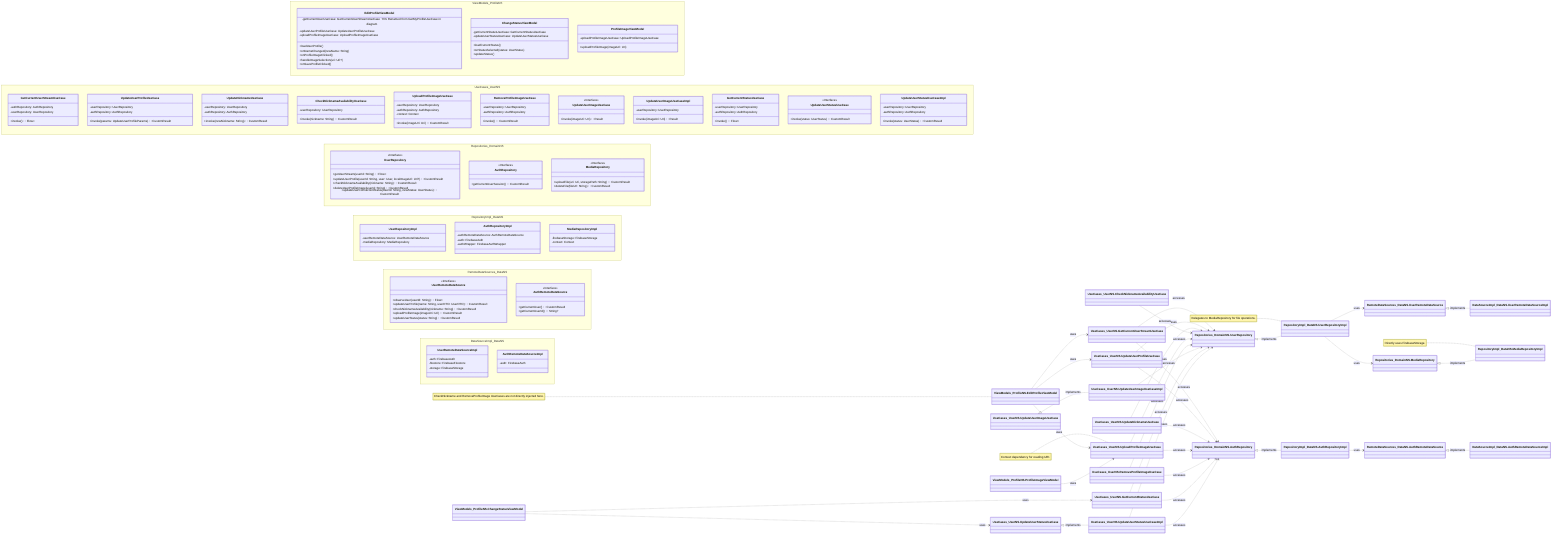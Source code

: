 classDiagram
    title Profile Feature Architecture

    %% Feature Layer (ViewModels)
    subgraph Feature Layer - ViewModels
        direction LR
        namespace ViewModels_ProfileNS {
            class EditProfileViewModel {
                -getCurrentUserUseCase: GetCurrentUserStreamUseCase  %% Renamed from GetMyProfileUseCase in diagram
                -updateUserProfileUseCase: UpdateUserProfileUseCase
                -uploadProfileImageUseCase: UploadProfileImageUseCase
                +loadUserProfile()
                +onNameChanged(newName: String)
                +onProfileImageClicked()
                +handleImageSelection(uri: Uri?)
                +onSaveProfileClicked()
            }
            class ChangeStatusViewModel {
                -getCurrentStatusUseCase: GetCurrentStatusUseCase
                -updateUserStatusUseCase: UpdateUserStatusUseCase
                +loadCurrentStatus()
                +onStatusSelected(status: UserStatus)
                +updateStatus()
            }
            class ProfileImageViewModel {
                -uploadProfileImageUseCase: UploadProfileImageUseCase
                +uploadProfileImage(imageUri: Uri)
            }
        }
    end

    %% Domain Layer (UseCases & Repository Interfaces)
    subgraph Domain Layer
        direction LR
        namespace UseCases_UserNS {
            class GetCurrentUserStreamUseCase {
                -authRepository: AuthRepository
                -userRepository: UserRepository
                +invoke(): Flow<CustomResult<User, Exception>>
            }
            class UpdateUserProfileUseCase {
                -userRepository: UserRepository
                -authRepository: AuthRepository
                +invoke(params: UpdateUserProfileParams): CustomResult<User, Exception>
            }
            class UpdateNicknameUseCase {
                -userRepository: UserRepository
                -authRepository: AuthRepository
                +invoke(newNickname: String): CustomResult<User, Exception>
            }
            class CheckNicknameAvailabilityUseCase {
                -userRepository: UserRepository
                +invoke(nickname: String): CustomResult<Boolean, Exception>
            }
            class UploadProfileImageUseCase {
                -userRepository: UserRepository
                -authRepository: AuthRepository
                -context: Context
                +invoke(imageUri: Uri): CustomResult<User, Exception>
            }
            class RemoveProfileImageUseCase {
                -userRepository: UserRepository
                -authRepository: AuthRepository
                +invoke(): CustomResult<Unit, Exception>
            }
            class UpdateUserImageUseCase {
                <<Interface>>
                +invoke(imageUri: Uri): Result<String>
            }
            class UpdateUserImageUseCaseImpl {
                -userRepository: UserRepository
                +invoke(imageUri: Uri): Result<String>
            }
            class GetCurrentStatusUseCase {
                -userRepository: UserRepository
                -authRepository: AuthRepository
                +invoke(): Flow<CustomResult<UserStatus, Exception>>
            }
            class UpdateUserStatusUseCase {
                <<Interface>>
                +invoke(status: UserStatus): CustomResult<Unit, Exception>
            }
            class UpdateUserStatusUseCaseImpl {
                -userRepository: UserRepository
                -authRepository: AuthRepository
                +invoke(status: UserStatus): CustomResult<Unit, Exception>
            }
        }

        namespace Repositories_DomainNS {
            class UserRepository {
                <<Interface>>
                +getUserStream(userId: String): Flow<CustomResult<User, Exception>>
                +updateUserProfile(userId: String, user: User, localImageUri: Uri?): CustomResult<User, Exception>
                +checkNicknameAvailability(nickname: String): CustomResult<Boolean, Exception>
                +deleteUserProfileImage(userId: String): CustomResult<Unit, Exception>
                +updateUserConnectionStatus(userId: String, newStatus: UserStatus): CustomResult<Unit, Exception>
            }
            class AuthRepository {
                <<Interface>>
                +getCurrentUserSession(): CustomResult<UserSession, Exception>
            }
            class MediaRepository {
                <<Interface>>
                +uploadFile(uri: Uri, storagePath: String): CustomResult<String, Exception>
                +deleteFile(fileUrl: String): CustomResult<Unit, Exception>
            }
        }
    end

    %% Data Layer
    subgraph Data Layer
        direction LR
        namespace RepositoryImpl_DataNS {
            class UserRepositoryImpl {
                -userRemoteDataSource: UserRemoteDataSource
                -mediaRepository: MediaRepository
            }
            class AuthRepositoryImpl {
                -authRemoteDataSource: AuthRemoteDataSource
                -auth: FirebaseAuth
                -authWrapper: FirebaseAuthWrapper
            }
            class MediaRepositoryImpl {
                -firebaseStorage: FirebaseStorage
                -context: Context
            }
        }

        namespace RemoteDataSources_DataNS {
            class UserRemoteDataSource {
                <<Interface>>
                +observeUser(userId: String): Flow<CustomResult<UserDTO, Exception>>
                +updateUserProfile(name: String, userDTO: UserDTO): CustomResult<Unit, Exception>
                +checkNicknameAvailability(nickname: String): CustomResult<Boolean, Exception>
                +uploadProfileImage(imageUri: Uri): CustomResult<String, Exception>
                +updateUserStatus(status: String): CustomResult<Unit, Exception>
            }
            class AuthRemoteDataSource {
                <<Interface>>
                +getCurrentUser(): CustomResult<FirebaseUser, Exception>
                +getCurrentUserId(): String?
            }
        }

        namespace DataSourceImpl_DataNS {
            class UserRemoteDataSourceImpl {
                -auth: FirebaseAuth
                -firestore: FirebaseFirestore
                -storage: FirebaseStorage
            }
            class AuthRemoteDataSourceImpl {
                -auth: FirebaseAuth
            }
        }
    end

    %% ===== Relationships =====
    %% ViewModel -> UseCase
    ViewModels_ProfileNS.EditProfileViewModel ..> UseCases_UserNS.GetCurrentUserStreamUseCase : uses
    ViewModels_ProfileNS.EditProfileViewModel ..> UseCases_UserNS.UpdateUserProfileUseCase : uses
    ViewModels_ProfileNS.EditProfileViewModel ..> UseCases_UserNS.UploadProfileImageUseCase : uses

    ViewModels_ProfileNS.ChangeStatusViewModel ..> UseCases_UserNS.GetCurrentStatusUseCase : uses
    ViewModels_ProfileNS.ChangeStatusViewModel ..> UseCases_UserNS.UpdateUserStatusUseCase : uses

    ViewModels_ProfileNS.ProfileImageViewModel ..> UseCases_UserNS.UploadProfileImageUseCase : uses

    %% UseCase -> Repository Interface
    UseCases_UserNS.GetCurrentUserStreamUseCase ..> Repositories_DomainNS.AuthRepository : accesses
    UseCases_UserNS.GetCurrentUserStreamUseCase ..> Repositories_DomainNS.UserRepository : accesses
    UseCases_UserNS.UpdateUserProfileUseCase ..> Repositories_DomainNS.UserRepository : accesses
    UseCases_UserNS.UpdateUserProfileUseCase ..> Repositories_DomainNS.AuthRepository : accesses
    UseCases_UserNS.UpdateNicknameUseCase ..> Repositories_DomainNS.UserRepository : accesses
    UseCases_UserNS.UpdateNicknameUseCase ..> Repositories_DomainNS.AuthRepository : accesses
    UseCases_UserNS.CheckNicknameAvailabilityUseCase ..> Repositories_DomainNS.UserRepository : accesses
    UseCases_UserNS.UploadProfileImageUseCase ..> Repositories_DomainNS.UserRepository : accesses
    UseCases_UserNS.UploadProfileImageUseCase ..> Repositories_DomainNS.AuthRepository : accesses
    UseCases_UserNS.RemoveProfileImageUseCase ..> Repositories_DomainNS.UserRepository : accesses
    UseCases_UserNS.RemoveProfileImageUseCase ..> Repositories_DomainNS.AuthRepository : accesses
    UseCases_UserNS.UpdateUserImageUseCaseImpl ..> Repositories_DomainNS.UserRepository : accesses
    UseCases_UserNS.GetCurrentStatusUseCase ..> Repositories_DomainNS.UserRepository : accesses
    UseCases_UserNS.GetCurrentStatusUseCase ..> Repositories_DomainNS.AuthRepository : accesses
    UseCases_UserNS.UpdateUserStatusUseCaseImpl ..> Repositories_DomainNS.UserRepository : accesses
    UseCases_UserNS.UpdateUserStatusUseCaseImpl ..> Repositories_DomainNS.AuthRepository : accesses

    UseCases_UserNS.UpdateUserImageUseCase <|.. UseCases_UserNS.UpdateUserImageUseCaseImpl : implements
    UseCases_UserNS.UpdateUserStatusUseCase <|.. UseCases_UserNS.UpdateUserStatusUseCaseImpl : implements

    %% Repository Impl -> Repo Interface
    Repositories_DomainNS.UserRepository <|.. RepositoryImpl_DataNS.UserRepositoryImpl : implements
    Repositories_DomainNS.AuthRepository <|.. RepositoryImpl_DataNS.AuthRepositoryImpl : implements
    Repositories_DomainNS.MediaRepository <|.. RepositoryImpl_DataNS.MediaRepositoryImpl : implements

    %% Repository Impl -> DataSource Interface / Other Repo
    RepositoryImpl_DataNS.UserRepositoryImpl ..> RemoteDataSources_DataNS.UserRemoteDataSource : uses
    RepositoryImpl_DataNS.UserRepositoryImpl ..> Repositories_DomainNS.MediaRepository : uses
    RepositoryImpl_DataNS.AuthRepositoryImpl ..> RemoteDataSources_DataNS.AuthRemoteDataSource : uses
    %% MediaRepositoryImpl uses FirebaseStorage directly

    %% DataSource Impl -> DS Interface
    RemoteDataSources_DataNS.UserRemoteDataSource <|.. DataSourceImpl_DataNS.UserRemoteDataSourceImpl : implements
    RemoteDataSources_DataNS.AuthRemoteDataSource <|.. DataSourceImpl_DataNS.AuthRemoteDataSourceImpl : implements

    note for UseCases_UserNS.UploadProfileImageUseCase "Context dependency for reading URI."
    note for RepositoryImpl_DataNS.UserRepositoryImpl "Delegates to MediaRepository for file operations."
    note for RepositoryImpl_DataNS.MediaRepositoryImpl "Directly uses FirebaseStorage."
    note for ViewModels_ProfileNS.EditProfileViewModel "CheckNickname and RemoveProfileImage UseCases are not directly injected here."